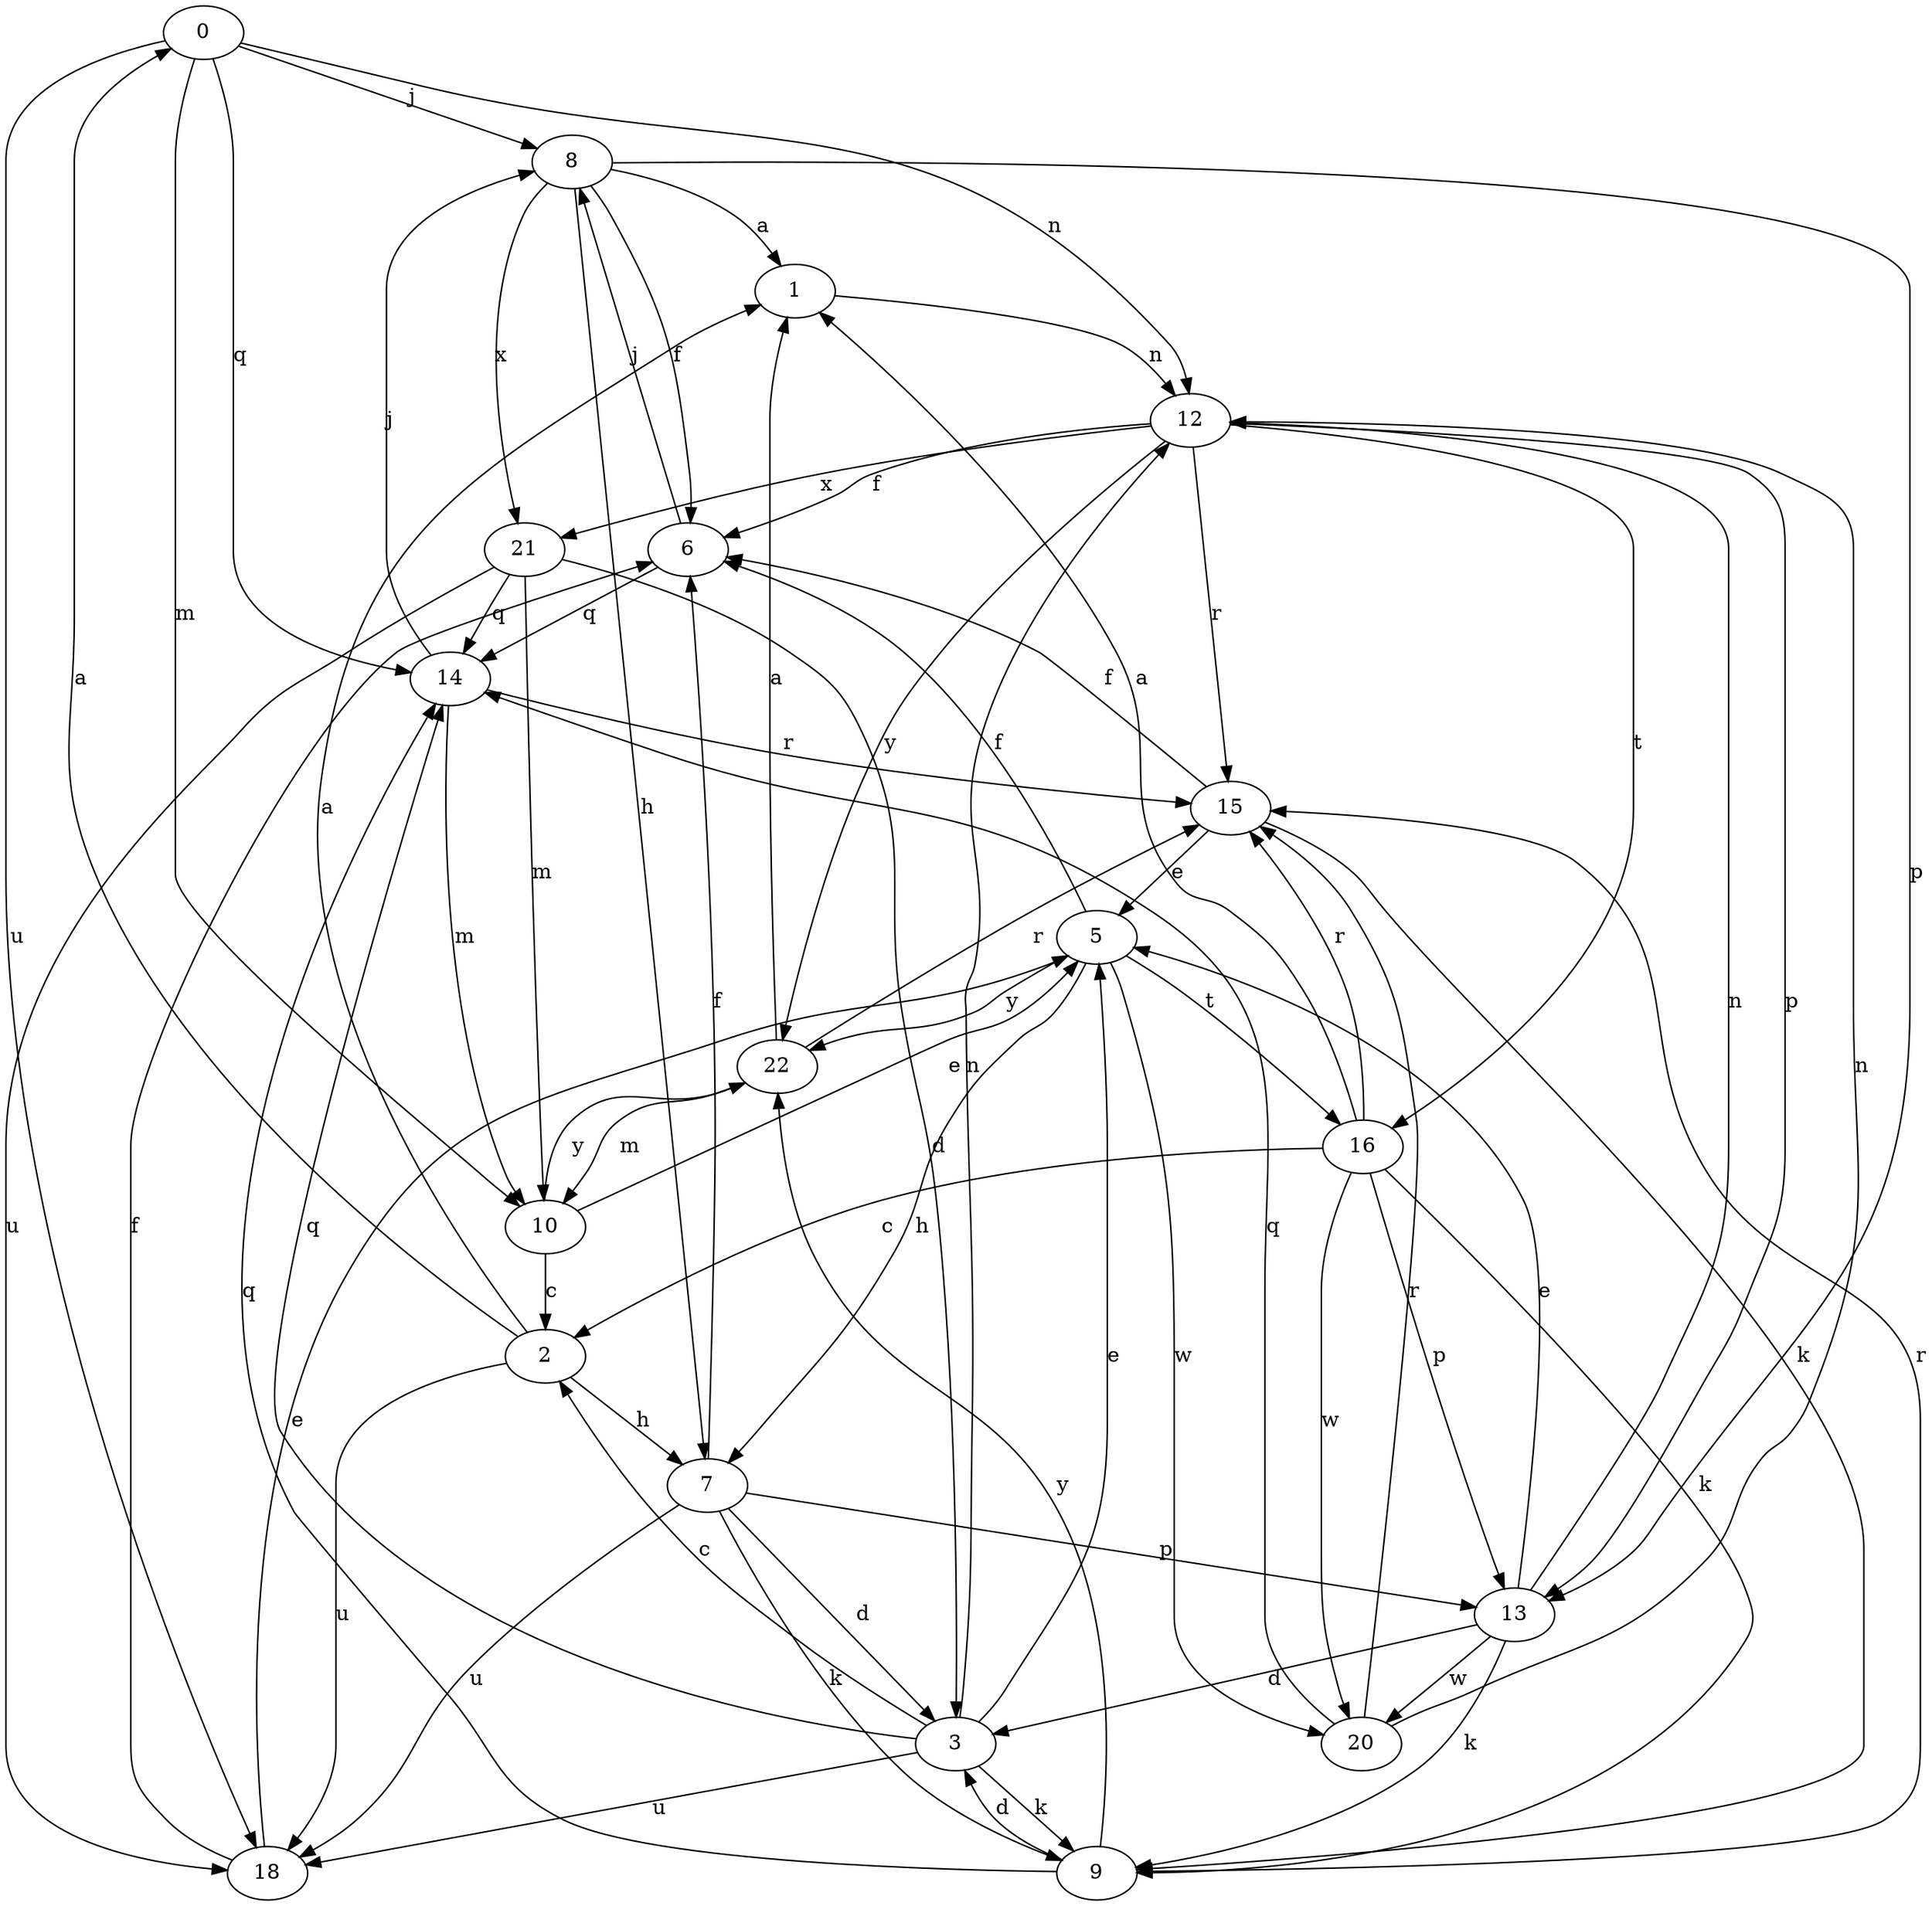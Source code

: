strict digraph  {
0;
1;
2;
3;
5;
6;
7;
8;
9;
10;
12;
13;
14;
15;
16;
18;
20;
21;
22;
0 -> 8  [label=j];
0 -> 10  [label=m];
0 -> 12  [label=n];
0 -> 14  [label=q];
0 -> 18  [label=u];
1 -> 12  [label=n];
2 -> 0  [label=a];
2 -> 1  [label=a];
2 -> 7  [label=h];
2 -> 18  [label=u];
3 -> 2  [label=c];
3 -> 5  [label=e];
3 -> 9  [label=k];
3 -> 12  [label=n];
3 -> 14  [label=q];
3 -> 18  [label=u];
5 -> 6  [label=f];
5 -> 7  [label=h];
5 -> 16  [label=t];
5 -> 20  [label=w];
5 -> 22  [label=y];
6 -> 8  [label=j];
6 -> 14  [label=q];
7 -> 3  [label=d];
7 -> 6  [label=f];
7 -> 9  [label=k];
7 -> 13  [label=p];
7 -> 18  [label=u];
8 -> 1  [label=a];
8 -> 6  [label=f];
8 -> 7  [label=h];
8 -> 13  [label=p];
8 -> 21  [label=x];
9 -> 3  [label=d];
9 -> 14  [label=q];
9 -> 15  [label=r];
9 -> 22  [label=y];
10 -> 2  [label=c];
10 -> 5  [label=e];
10 -> 22  [label=y];
12 -> 6  [label=f];
12 -> 13  [label=p];
12 -> 15  [label=r];
12 -> 16  [label=t];
12 -> 21  [label=x];
12 -> 22  [label=y];
13 -> 3  [label=d];
13 -> 5  [label=e];
13 -> 9  [label=k];
13 -> 12  [label=n];
13 -> 20  [label=w];
14 -> 8  [label=j];
14 -> 10  [label=m];
14 -> 15  [label=r];
15 -> 5  [label=e];
15 -> 6  [label=f];
15 -> 9  [label=k];
16 -> 1  [label=a];
16 -> 2  [label=c];
16 -> 9  [label=k];
16 -> 13  [label=p];
16 -> 15  [label=r];
16 -> 20  [label=w];
18 -> 5  [label=e];
18 -> 6  [label=f];
20 -> 12  [label=n];
20 -> 14  [label=q];
20 -> 15  [label=r];
21 -> 3  [label=d];
21 -> 10  [label=m];
21 -> 14  [label=q];
21 -> 18  [label=u];
22 -> 1  [label=a];
22 -> 10  [label=m];
22 -> 15  [label=r];
}
